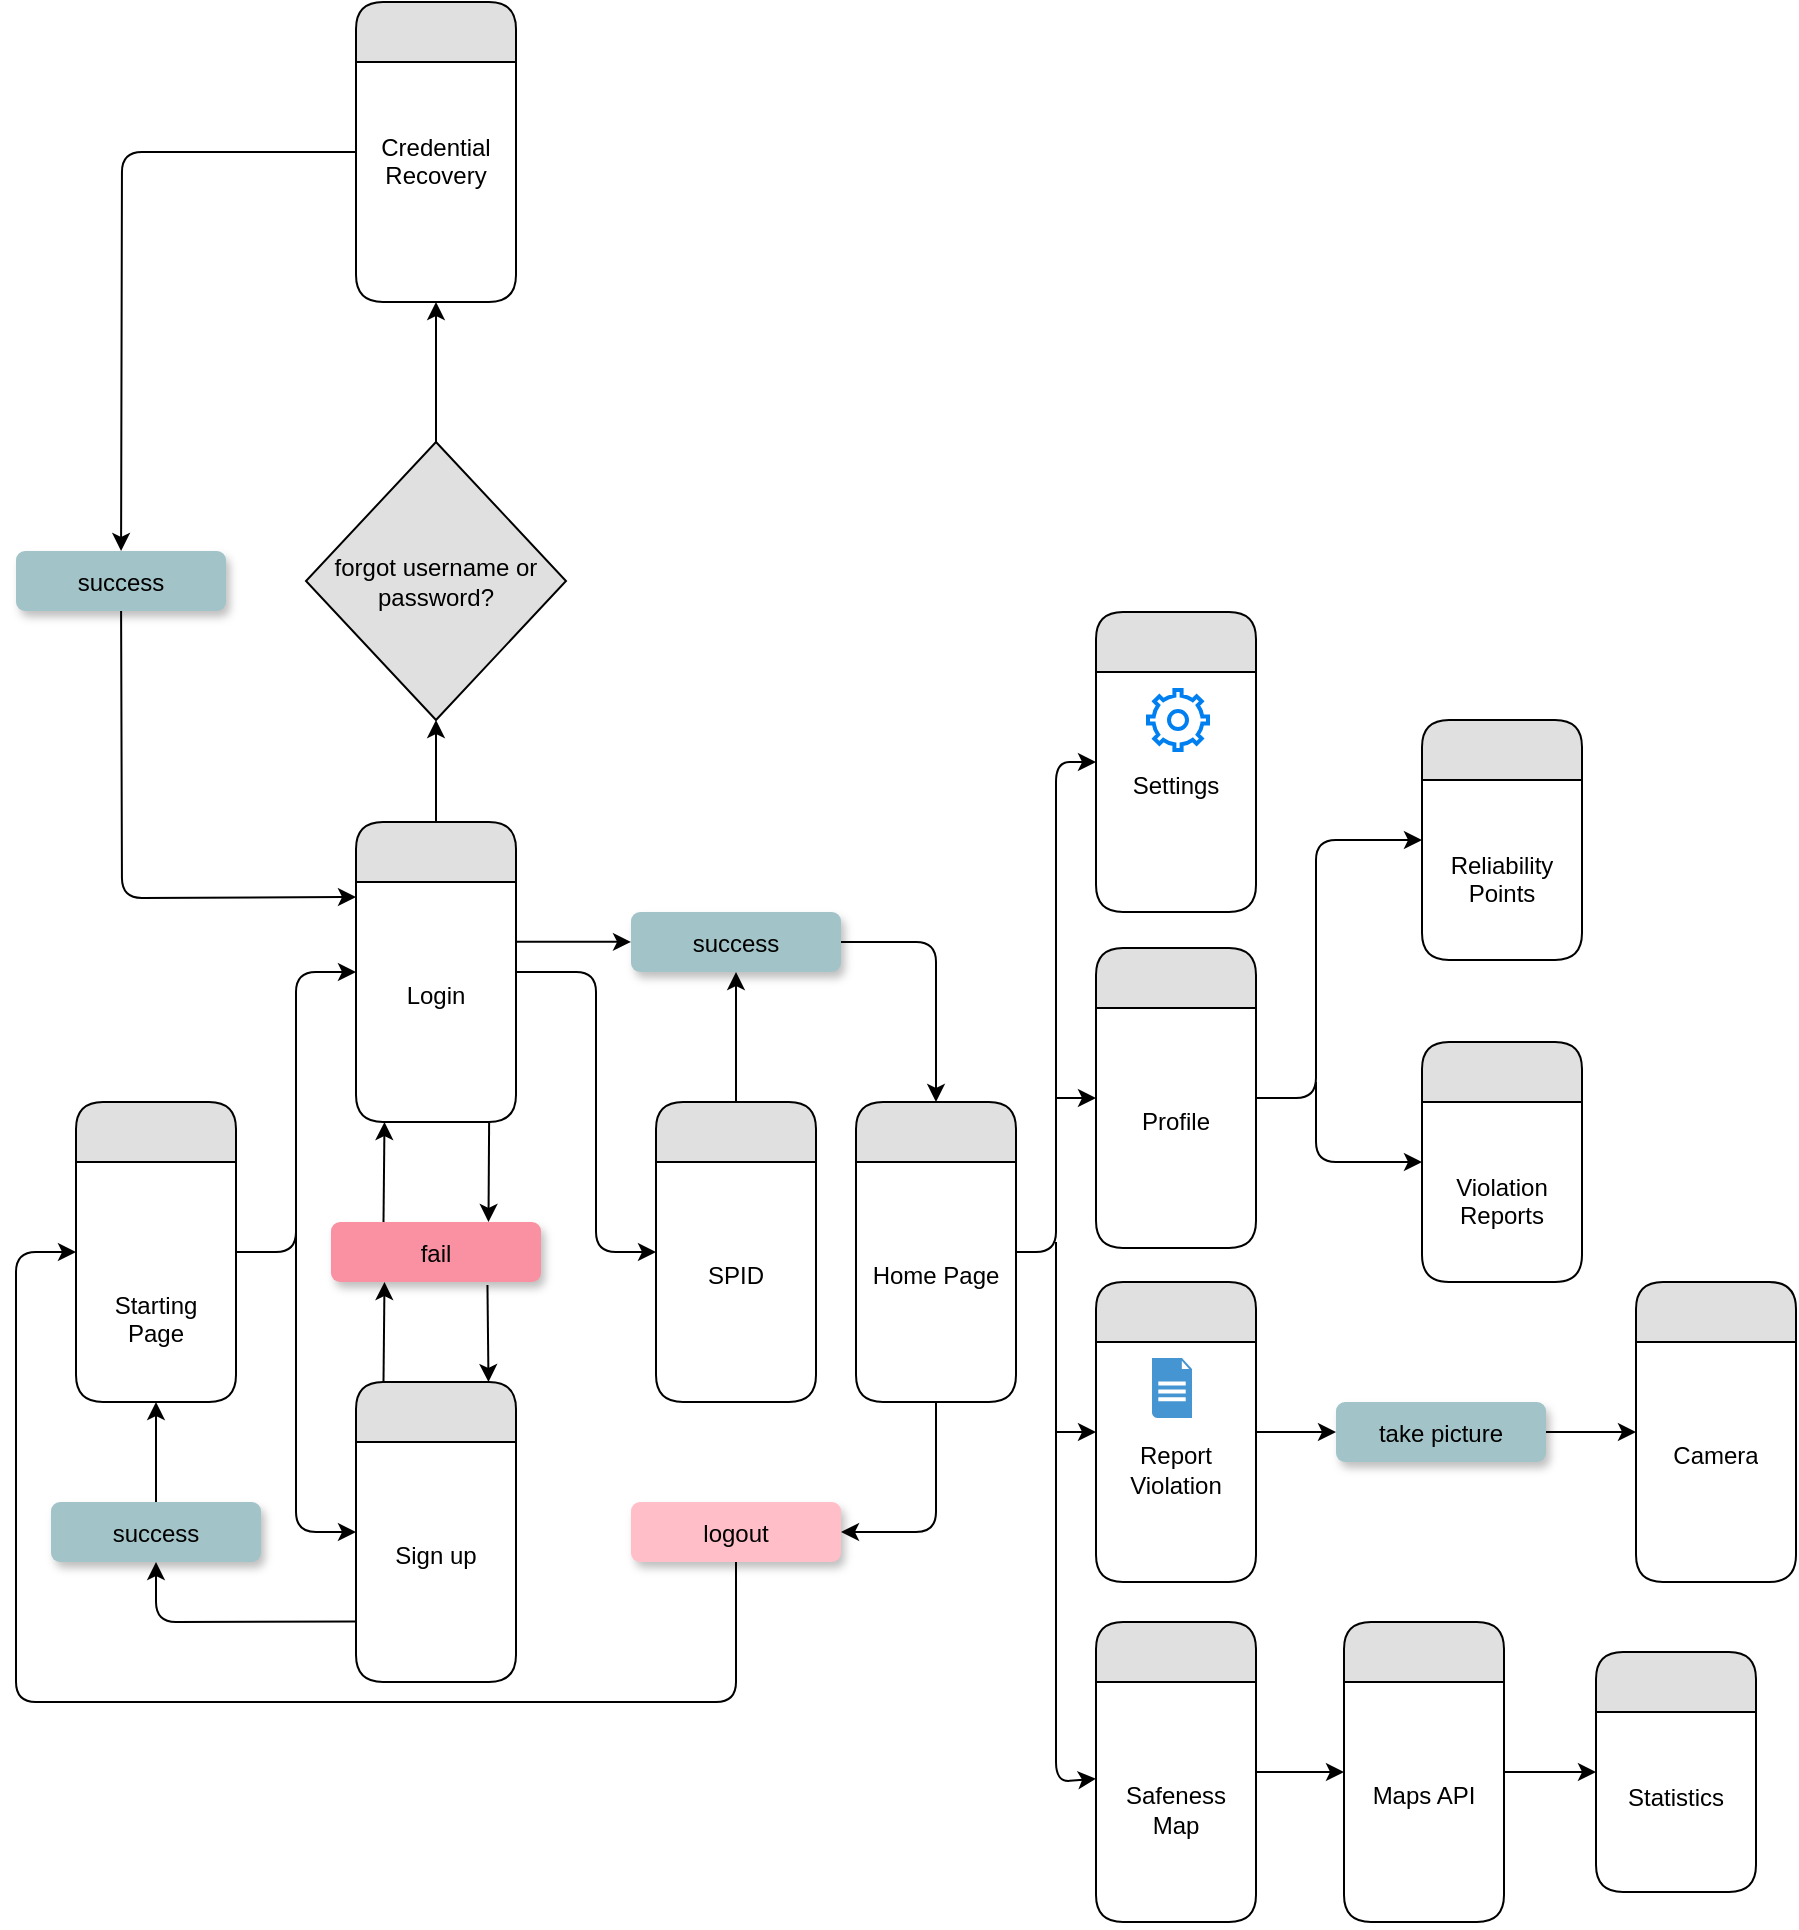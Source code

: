 <mxfile version="12.3.6" type="device" pages="1"><diagram id="z3f2P_9H4B5dmpqoYZEQ" name="Normal User UX Diagram"><mxGraphModel dx="1890" dy="2245" grid="1" gridSize="10" guides="1" tooltips="1" connect="1" arrows="1" fold="1" page="1" pageScale="1" pageWidth="827" pageHeight="1169" math="0" shadow="0"><root><mxCell id="jwIRDIrsbouLAkwQlbL2-0"/><mxCell id="jwIRDIrsbouLAkwQlbL2-1" parent="jwIRDIrsbouLAkwQlbL2-0"/><mxCell id="l0uNEaycyTz469DF2Qzb-5" value="" style="endArrow=classic;html=1;" edge="1" parent="jwIRDIrsbouLAkwQlbL2-1" source="l0uNEaycyTz469DF2Qzb-13" target="l0uNEaycyTz469DF2Qzb-16"><mxGeometry width="50" height="50" relative="1" as="geometry"><mxPoint x="140" y="336.923" as="sourcePoint"/><mxPoint x="260" y="225" as="targetPoint"/><Array as="points"><mxPoint x="210" y="345"/><mxPoint x="210" y="205"/></Array></mxGeometry></mxCell><mxCell id="l0uNEaycyTz469DF2Qzb-13" value="" style="swimlane;html=1;fontStyle=0;childLayout=stackLayout;horizontal=1;startSize=30;fillColor=#e0e0e0;horizontalStack=0;resizeParent=1;resizeLast=0;collapsible=1;marginBottom=0;swimlaneFillColor=#ffffff;align=center;rounded=1;shadow=0;comic=0;labelBackgroundColor=none;strokeWidth=1;fontFamily=Verdana;fontSize=12" vertex="1" parent="jwIRDIrsbouLAkwQlbL2-1"><mxGeometry x="100" y="270" width="80" height="150" as="geometry"/></mxCell><mxCell id="l0uNEaycyTz469DF2Qzb-14" value="&lt;br&gt;&lt;br&gt;&lt;br&gt;&lt;br&gt;Starting Page" style="text;html=1;strokeColor=none;fillColor=none;spacingLeft=4;spacingRight=4;whiteSpace=wrap;overflow=hidden;rotatable=0;points=[[0,0.5],[1,0.5]];portConstraint=eastwest;align=center;" vertex="1" parent="l0uNEaycyTz469DF2Qzb-13"><mxGeometry y="30" width="80" height="120" as="geometry"/></mxCell><mxCell id="l0uNEaycyTz469DF2Qzb-16" value="" style="swimlane;html=1;fontStyle=0;childLayout=stackLayout;horizontal=1;startSize=30;fillColor=#e0e0e0;horizontalStack=0;resizeParent=1;resizeLast=0;collapsible=1;marginBottom=0;swimlaneFillColor=#ffffff;align=center;rounded=1;shadow=0;comic=0;labelBackgroundColor=none;strokeWidth=1;fontFamily=Verdana;fontSize=12" vertex="1" parent="jwIRDIrsbouLAkwQlbL2-1"><mxGeometry x="240" y="130" width="80" height="150" as="geometry"/></mxCell><mxCell id="l0uNEaycyTz469DF2Qzb-17" value="&lt;br&gt;&lt;br&gt;&lt;br&gt;Login" style="text;html=1;strokeColor=none;fillColor=none;spacingLeft=4;spacingRight=4;whiteSpace=wrap;overflow=hidden;rotatable=0;points=[[0,0.5],[1,0.5]];portConstraint=eastwest;align=center;" vertex="1" parent="l0uNEaycyTz469DF2Qzb-16"><mxGeometry y="30" width="80" height="120" as="geometry"/></mxCell><mxCell id="l0uNEaycyTz469DF2Qzb-18" value="" style="swimlane;html=1;fontStyle=0;childLayout=stackLayout;horizontal=1;startSize=30;fillColor=#e0e0e0;horizontalStack=0;resizeParent=1;resizeLast=0;collapsible=1;marginBottom=0;swimlaneFillColor=#ffffff;align=center;rounded=1;shadow=0;comic=0;labelBackgroundColor=none;strokeWidth=1;fontFamily=Verdana;fontSize=12" vertex="1" parent="jwIRDIrsbouLAkwQlbL2-1"><mxGeometry x="240" y="410" width="80" height="150" as="geometry"/></mxCell><mxCell id="l0uNEaycyTz469DF2Qzb-19" value="&lt;br&gt;&lt;br&gt;&lt;br&gt;Sign up" style="text;html=1;strokeColor=none;fillColor=none;spacingLeft=4;spacingRight=4;whiteSpace=wrap;overflow=hidden;rotatable=0;points=[[0,0.5],[1,0.5]];portConstraint=eastwest;align=center;" vertex="1" parent="l0uNEaycyTz469DF2Qzb-18"><mxGeometry y="30" width="80" height="120" as="geometry"/></mxCell><mxCell id="l0uNEaycyTz469DF2Qzb-20" value="" style="endArrow=classic;html=1;" edge="1" parent="jwIRDIrsbouLAkwQlbL2-1" target="l0uNEaycyTz469DF2Qzb-18"><mxGeometry width="50" height="50" relative="1" as="geometry"><mxPoint x="210" y="330" as="sourcePoint"/><mxPoint x="180" y="450" as="targetPoint"/><Array as="points"><mxPoint x="210" y="485"/></Array></mxGeometry></mxCell><mxCell id="l0uNEaycyTz469DF2Qzb-21" value="" style="swimlane;html=1;fontStyle=0;childLayout=stackLayout;horizontal=1;startSize=30;fillColor=#e0e0e0;horizontalStack=0;resizeParent=1;resizeLast=0;collapsible=1;marginBottom=0;swimlaneFillColor=#ffffff;align=center;rounded=1;shadow=0;comic=0;labelBackgroundColor=none;strokeWidth=1;fontFamily=Verdana;fontSize=12" vertex="1" parent="jwIRDIrsbouLAkwQlbL2-1"><mxGeometry x="390" y="270" width="80" height="150" as="geometry"/></mxCell><mxCell id="l0uNEaycyTz469DF2Qzb-22" value="&lt;br&gt;&lt;br&gt;&lt;br&gt;SPID" style="text;html=1;strokeColor=none;fillColor=none;spacingLeft=4;spacingRight=4;whiteSpace=wrap;overflow=hidden;rotatable=0;points=[[0,0.5],[1,0.5]];portConstraint=eastwest;align=center;" vertex="1" parent="l0uNEaycyTz469DF2Qzb-21"><mxGeometry y="30" width="80" height="120" as="geometry"/></mxCell><mxCell id="l0uNEaycyTz469DF2Qzb-23" value="" style="endArrow=classic;html=1;" edge="1" parent="jwIRDIrsbouLAkwQlbL2-1" source="l0uNEaycyTz469DF2Qzb-16" target="l0uNEaycyTz469DF2Qzb-21"><mxGeometry width="50" height="50" relative="1" as="geometry"><mxPoint x="380" y="170" as="sourcePoint"/><mxPoint x="430" y="120" as="targetPoint"/><Array as="points"><mxPoint x="360" y="205"/><mxPoint x="360" y="345"/></Array></mxGeometry></mxCell><mxCell id="l0uNEaycyTz469DF2Qzb-24" value="forgot username or password?" style="rhombus;whiteSpace=wrap;html=1;fillColor=#e0e0e0" vertex="1" parent="jwIRDIrsbouLAkwQlbL2-1"><mxGeometry x="215" y="-60" width="130" height="139" as="geometry"/></mxCell><mxCell id="l0uNEaycyTz469DF2Qzb-25" value="" style="endArrow=classic;html=1;" edge="1" parent="jwIRDIrsbouLAkwQlbL2-1" source="l0uNEaycyTz469DF2Qzb-16" target="l0uNEaycyTz469DF2Qzb-24"><mxGeometry width="50" height="50" relative="1" as="geometry"><mxPoint x="470" y="120" as="sourcePoint"/><mxPoint x="520" y="70" as="targetPoint"/></mxGeometry></mxCell><mxCell id="l0uNEaycyTz469DF2Qzb-26" value="" style="swimlane;html=1;fontStyle=0;childLayout=stackLayout;horizontal=1;startSize=30;fillColor=#e0e0e0;horizontalStack=0;resizeParent=1;resizeLast=0;collapsible=1;marginBottom=0;swimlaneFillColor=#ffffff;align=center;rounded=1;shadow=0;comic=0;labelBackgroundColor=none;strokeWidth=1;fontFamily=Verdana;fontSize=12" vertex="1" parent="jwIRDIrsbouLAkwQlbL2-1"><mxGeometry x="240" y="-280" width="80" height="150" as="geometry"/></mxCell><mxCell id="l0uNEaycyTz469DF2Qzb-27" value="&lt;br&gt;&lt;br&gt;Credential Recovery" style="text;html=1;strokeColor=none;fillColor=none;spacingLeft=4;spacingRight=4;whiteSpace=wrap;overflow=hidden;rotatable=0;points=[[0,0.5],[1,0.5]];portConstraint=eastwest;align=center;" vertex="1" parent="l0uNEaycyTz469DF2Qzb-26"><mxGeometry y="30" width="80" height="120" as="geometry"/></mxCell><mxCell id="l0uNEaycyTz469DF2Qzb-28" value="" style="endArrow=classic;html=1;" edge="1" parent="jwIRDIrsbouLAkwQlbL2-1" source="l0uNEaycyTz469DF2Qzb-24" target="l0uNEaycyTz469DF2Qzb-26"><mxGeometry width="50" height="50" relative="1" as="geometry"><mxPoint x="290" y="160" as="sourcePoint"/><mxPoint x="290.509" y="88.475" as="targetPoint"/></mxGeometry></mxCell><mxCell id="l0uNEaycyTz469DF2Qzb-30" value="success" style="shadow=1;fillColor=#A2C4C9;strokeColor=none;rounded=1;" vertex="1" parent="jwIRDIrsbouLAkwQlbL2-1"><mxGeometry x="70" y="-5.5" width="105" height="30" as="geometry"/></mxCell><mxCell id="l0uNEaycyTz469DF2Qzb-32" value="" style="endArrow=classic;html=1;" edge="1" parent="jwIRDIrsbouLAkwQlbL2-1" source="l0uNEaycyTz469DF2Qzb-26" target="l0uNEaycyTz469DF2Qzb-30"><mxGeometry width="50" height="50" relative="1" as="geometry"><mxPoint x="440" y="-90" as="sourcePoint"/><mxPoint x="490" y="-140" as="targetPoint"/><Array as="points"><mxPoint x="123" y="-205"/></Array></mxGeometry></mxCell><mxCell id="l0uNEaycyTz469DF2Qzb-33" value="" style="endArrow=classic;html=1;entryX=0;entryY=0.25;entryDx=0;entryDy=0;" edge="1" parent="jwIRDIrsbouLAkwQlbL2-1" source="l0uNEaycyTz469DF2Qzb-30" target="l0uNEaycyTz469DF2Qzb-16"><mxGeometry width="50" height="50" relative="1" as="geometry"><mxPoint x="100" y="170" as="sourcePoint"/><mxPoint x="150" y="120" as="targetPoint"/><Array as="points"><mxPoint x="123" y="168"/></Array></mxGeometry></mxCell><mxCell id="l0uNEaycyTz469DF2Qzb-35" value="fail" style="shadow=1;fillColor=#FA91A2;strokeColor=none;rounded=1;" vertex="1" parent="jwIRDIrsbouLAkwQlbL2-1"><mxGeometry x="227.5" y="330" width="105" height="30" as="geometry"/></mxCell><mxCell id="l0uNEaycyTz469DF2Qzb-36" value="" style="endArrow=classic;html=1;entryX=0.75;entryY=0;entryDx=0;entryDy=0;exitX=0.832;exitY=0.999;exitDx=0;exitDy=0;exitPerimeter=0;" edge="1" parent="jwIRDIrsbouLAkwQlbL2-1" source="l0uNEaycyTz469DF2Qzb-17" target="l0uNEaycyTz469DF2Qzb-35"><mxGeometry width="50" height="50" relative="1" as="geometry"><mxPoint x="380" y="130" as="sourcePoint"/><mxPoint x="430" y="80" as="targetPoint"/></mxGeometry></mxCell><mxCell id="l0uNEaycyTz469DF2Qzb-37" value="" style="endArrow=classic;html=1;entryX=0.75;entryY=0;entryDx=0;entryDy=0;exitX=0.745;exitY=1.051;exitDx=0;exitDy=0;exitPerimeter=0;" edge="1" parent="jwIRDIrsbouLAkwQlbL2-1" source="l0uNEaycyTz469DF2Qzb-35"><mxGeometry width="50" height="50" relative="1" as="geometry"><mxPoint x="306.56" y="365.88" as="sourcePoint"/><mxPoint x="306.25" y="410.0" as="targetPoint"/></mxGeometry></mxCell><mxCell id="l0uNEaycyTz469DF2Qzb-39" value="" style="endArrow=classic;html=1;exitX=0.25;exitY=0;exitDx=0;exitDy=0;entryX=0.178;entryY=1;entryDx=0;entryDy=0;entryPerimeter=0;" edge="1" parent="jwIRDIrsbouLAkwQlbL2-1" source="l0uNEaycyTz469DF2Qzb-35" target="l0uNEaycyTz469DF2Qzb-17"><mxGeometry width="50" height="50" relative="1" as="geometry"><mxPoint x="250.537" y="319.105" as="sourcePoint"/><mxPoint x="260" y="290" as="targetPoint"/></mxGeometry></mxCell><mxCell id="l0uNEaycyTz469DF2Qzb-40" value="" style="endArrow=classic;html=1;exitX=0.25;exitY=0;exitDx=0;exitDy=0;entryX=0.178;entryY=1;entryDx=0;entryDy=0;entryPerimeter=0;" edge="1" parent="jwIRDIrsbouLAkwQlbL2-1"><mxGeometry width="50" height="50" relative="1" as="geometry"><mxPoint x="253.75" y="410" as="sourcePoint"/><mxPoint x="254.24" y="360" as="targetPoint"/></mxGeometry></mxCell><mxCell id="l0uNEaycyTz469DF2Qzb-41" value="success" style="shadow=1;fillColor=#A2C4C9;strokeColor=none;rounded=1;" vertex="1" parent="jwIRDIrsbouLAkwQlbL2-1"><mxGeometry x="87.5" y="470" width="105" height="30" as="geometry"/></mxCell><mxCell id="l0uNEaycyTz469DF2Qzb-42" value="" style="endArrow=classic;html=1;exitX=-0.004;exitY=0.748;exitDx=0;exitDy=0;exitPerimeter=0;" edge="1" parent="jwIRDIrsbouLAkwQlbL2-1" source="l0uNEaycyTz469DF2Qzb-19" target="l0uNEaycyTz469DF2Qzb-41"><mxGeometry width="50" height="50" relative="1" as="geometry"><mxPoint x="220" y="530" as="sourcePoint"/><mxPoint x="200" y="530" as="targetPoint"/><Array as="points"><mxPoint x="140" y="530"/></Array></mxGeometry></mxCell><mxCell id="l0uNEaycyTz469DF2Qzb-43" value="" style="endArrow=classic;html=1;" edge="1" parent="jwIRDIrsbouLAkwQlbL2-1" source="l0uNEaycyTz469DF2Qzb-41" target="l0uNEaycyTz469DF2Qzb-14"><mxGeometry width="50" height="50" relative="1" as="geometry"><mxPoint x="30" y="490" as="sourcePoint"/><mxPoint x="80" y="440" as="targetPoint"/></mxGeometry></mxCell><mxCell id="l0uNEaycyTz469DF2Qzb-44" value="success" style="shadow=1;fillColor=#A2C4C9;strokeColor=none;rounded=1;" vertex="1" parent="jwIRDIrsbouLAkwQlbL2-1"><mxGeometry x="377.5" y="175" width="105" height="30" as="geometry"/></mxCell><mxCell id="l0uNEaycyTz469DF2Qzb-45" value="" style="endArrow=classic;html=1;" edge="1" parent="jwIRDIrsbouLAkwQlbL2-1" source="l0uNEaycyTz469DF2Qzb-21" target="l0uNEaycyTz469DF2Qzb-44"><mxGeometry width="50" height="50" relative="1" as="geometry"><mxPoint x="590" y="310" as="sourcePoint"/><mxPoint x="640" y="260" as="targetPoint"/></mxGeometry></mxCell><mxCell id="l0uNEaycyTz469DF2Qzb-46" value="" style="endArrow=classic;html=1;exitX=0.997;exitY=0.249;exitDx=0;exitDy=0;exitPerimeter=0;" edge="1" parent="jwIRDIrsbouLAkwQlbL2-1" source="l0uNEaycyTz469DF2Qzb-17" target="l0uNEaycyTz469DF2Qzb-44"><mxGeometry width="50" height="50" relative="1" as="geometry"><mxPoint x="340" y="160" as="sourcePoint"/><mxPoint x="430" y="100" as="targetPoint"/></mxGeometry></mxCell><mxCell id="l0uNEaycyTz469DF2Qzb-51" value="" style="shape=image;html=1;verticalAlign=top;verticalLabelPosition=bottom;labelBackgroundColor=#ffffff;imageAspect=0;aspect=fixed;image=https://cdn0.iconfinder.com/data/icons/shift-logotypes/32/Android-128.png" vertex="1" parent="jwIRDIrsbouLAkwQlbL2-1"><mxGeometry x="122" y="315" width="35" height="35" as="geometry"/></mxCell><mxCell id="l0uNEaycyTz469DF2Qzb-52" value="" style="shape=image;html=1;verticalAlign=top;verticalLabelPosition=bottom;labelBackgroundColor=#ffffff;imageAspect=0;aspect=fixed;image=https://cdn3.iconfinder.com/data/icons/essential-rounded/64/Rounded-31-128.png" vertex="1" parent="jwIRDIrsbouLAkwQlbL2-1"><mxGeometry x="265" y="175" width="28" height="28" as="geometry"/></mxCell><mxCell id="l0uNEaycyTz469DF2Qzb-53" value="" style="shape=image;html=1;verticalAlign=top;verticalLabelPosition=bottom;labelBackgroundColor=#ffffff;imageAspect=0;aspect=fixed;image=https://cdn4.iconfinder.com/data/icons/thefreeforty/30/thefreeforty_register-128.png" vertex="1" parent="jwIRDIrsbouLAkwQlbL2-1"><mxGeometry x="265" y="449" width="28" height="28" as="geometry"/></mxCell><mxCell id="l0uNEaycyTz469DF2Qzb-54" value="" style="shape=image;html=1;verticalAlign=top;verticalLabelPosition=bottom;labelBackgroundColor=#ffffff;imageAspect=0;aspect=fixed;image=https://cdn3.iconfinder.com/data/icons/tango-icon-library/48/system-users-128.png" vertex="1" parent="jwIRDIrsbouLAkwQlbL2-1"><mxGeometry x="411" y="306" width="39" height="39" as="geometry"/></mxCell><mxCell id="l0uNEaycyTz469DF2Qzb-55" value="" style="swimlane;html=1;fontStyle=0;childLayout=stackLayout;horizontal=1;startSize=30;fillColor=#e0e0e0;horizontalStack=0;resizeParent=1;resizeLast=0;collapsible=1;marginBottom=0;swimlaneFillColor=#ffffff;align=center;rounded=1;shadow=0;comic=0;labelBackgroundColor=none;strokeWidth=1;fontFamily=Verdana;fontSize=12" vertex="1" parent="jwIRDIrsbouLAkwQlbL2-1"><mxGeometry x="490" y="270" width="80" height="150" as="geometry"/></mxCell><mxCell id="l0uNEaycyTz469DF2Qzb-56" value="&lt;br&gt;&lt;br&gt;&lt;br&gt;Home Page" style="text;html=1;strokeColor=none;fillColor=none;spacingLeft=4;spacingRight=4;whiteSpace=wrap;overflow=hidden;rotatable=0;points=[[0,0.5],[1,0.5]];portConstraint=eastwest;align=center;" vertex="1" parent="l0uNEaycyTz469DF2Qzb-55"><mxGeometry y="30" width="80" height="120" as="geometry"/></mxCell><mxCell id="l0uNEaycyTz469DF2Qzb-57" value="" style="endArrow=classic;html=1;" edge="1" parent="jwIRDIrsbouLAkwQlbL2-1" source="l0uNEaycyTz469DF2Qzb-44" target="l0uNEaycyTz469DF2Qzb-55"><mxGeometry width="50" height="50" relative="1" as="geometry"><mxPoint x="570" y="200" as="sourcePoint"/><mxPoint x="620" y="150" as="targetPoint"/><Array as="points"><mxPoint x="530" y="190"/></Array></mxGeometry></mxCell><mxCell id="l0uNEaycyTz469DF2Qzb-58" value="logout" style="shadow=1;fillColor=#FFBEC8;strokeColor=none;rounded=1;" vertex="1" parent="jwIRDIrsbouLAkwQlbL2-1"><mxGeometry x="377.5" y="470" width="105" height="30" as="geometry"/></mxCell><mxCell id="l0uNEaycyTz469DF2Qzb-59" value="" style="shape=image;html=1;verticalAlign=top;verticalLabelPosition=bottom;labelBackgroundColor=#ffffff;imageAspect=0;aspect=fixed;image=https://cdn3.iconfinder.com/data/icons/outline-style-1/512/home-128.png" vertex="1" parent="jwIRDIrsbouLAkwQlbL2-1"><mxGeometry x="510" y="303" width="40" height="40" as="geometry"/></mxCell><mxCell id="l0uNEaycyTz469DF2Qzb-60" value="" style="endArrow=classic;html=1;" edge="1" parent="jwIRDIrsbouLAkwQlbL2-1" source="l0uNEaycyTz469DF2Qzb-55" target="l0uNEaycyTz469DF2Qzb-58"><mxGeometry width="50" height="50" relative="1" as="geometry"><mxPoint x="640" y="530" as="sourcePoint"/><mxPoint x="690" y="480" as="targetPoint"/><Array as="points"><mxPoint x="530" y="485"/></Array></mxGeometry></mxCell><mxCell id="l0uNEaycyTz469DF2Qzb-61" value="" style="endArrow=classic;html=1;" edge="1" parent="jwIRDIrsbouLAkwQlbL2-1" source="l0uNEaycyTz469DF2Qzb-58" target="l0uNEaycyTz469DF2Qzb-13"><mxGeometry width="50" height="50" relative="1" as="geometry"><mxPoint x="350" y="570" as="sourcePoint"/><mxPoint x="400" y="520" as="targetPoint"/><Array as="points"><mxPoint x="430" y="570"/><mxPoint x="70" y="570"/><mxPoint x="70" y="345"/></Array></mxGeometry></mxCell><mxCell id="l0uNEaycyTz469DF2Qzb-62" value="" style="swimlane;html=1;fontStyle=0;childLayout=stackLayout;horizontal=1;startSize=30;fillColor=#e0e0e0;horizontalStack=0;resizeParent=1;resizeLast=0;collapsible=1;marginBottom=0;swimlaneFillColor=#ffffff;align=center;rounded=1;shadow=0;comic=0;labelBackgroundColor=none;strokeWidth=1;fontFamily=Verdana;fontSize=12" vertex="1" parent="jwIRDIrsbouLAkwQlbL2-1"><mxGeometry x="610" y="25" width="80" height="150" as="geometry"/></mxCell><mxCell id="l0uNEaycyTz469DF2Qzb-63" value="&lt;br&gt;&lt;br&gt;&lt;br&gt;Settings" style="text;html=1;strokeColor=none;fillColor=none;spacingLeft=4;spacingRight=4;whiteSpace=wrap;overflow=hidden;rotatable=0;points=[[0,0.5],[1,0.5]];portConstraint=eastwest;align=center;" vertex="1" parent="l0uNEaycyTz469DF2Qzb-62"><mxGeometry y="30" width="80" height="120" as="geometry"/></mxCell><mxCell id="l0uNEaycyTz469DF2Qzb-64" value="" style="swimlane;html=1;fontStyle=0;childLayout=stackLayout;horizontal=1;startSize=30;fillColor=#e0e0e0;horizontalStack=0;resizeParent=1;resizeLast=0;collapsible=1;marginBottom=0;swimlaneFillColor=#ffffff;align=center;rounded=1;shadow=0;comic=0;labelBackgroundColor=none;strokeWidth=1;fontFamily=Verdana;fontSize=12" vertex="1" parent="jwIRDIrsbouLAkwQlbL2-1"><mxGeometry x="610" y="193" width="80" height="150" as="geometry"/></mxCell><mxCell id="l0uNEaycyTz469DF2Qzb-65" value="&lt;br&gt;&lt;br&gt;&lt;br&gt;Profile" style="text;html=1;strokeColor=none;fillColor=none;spacingLeft=4;spacingRight=4;whiteSpace=wrap;overflow=hidden;rotatable=0;points=[[0,0.5],[1,0.5]];portConstraint=eastwest;align=center;" vertex="1" parent="l0uNEaycyTz469DF2Qzb-64"><mxGeometry y="30" width="80" height="120" as="geometry"/></mxCell><mxCell id="l0uNEaycyTz469DF2Qzb-66" value="" style="swimlane;html=1;fontStyle=0;childLayout=stackLayout;horizontal=1;startSize=30;fillColor=#e0e0e0;horizontalStack=0;resizeParent=1;resizeLast=0;collapsible=1;marginBottom=0;swimlaneFillColor=#ffffff;align=center;rounded=1;shadow=0;comic=0;labelBackgroundColor=none;strokeWidth=1;fontFamily=Verdana;fontSize=12" vertex="1" parent="jwIRDIrsbouLAkwQlbL2-1"><mxGeometry x="610" y="360" width="80" height="150" as="geometry"/></mxCell><mxCell id="l0uNEaycyTz469DF2Qzb-67" value="&lt;br&gt;&lt;br&gt;&lt;br&gt;Report Violation" style="text;html=1;strokeColor=none;fillColor=none;spacingLeft=4;spacingRight=4;whiteSpace=wrap;overflow=hidden;rotatable=0;points=[[0,0.5],[1,0.5]];portConstraint=eastwest;align=center;" vertex="1" parent="l0uNEaycyTz469DF2Qzb-66"><mxGeometry y="30" width="80" height="120" as="geometry"/></mxCell><mxCell id="l0uNEaycyTz469DF2Qzb-68" value="" style="swimlane;html=1;fontStyle=0;childLayout=stackLayout;horizontal=1;startSize=30;fillColor=#e0e0e0;horizontalStack=0;resizeParent=1;resizeLast=0;collapsible=1;marginBottom=0;swimlaneFillColor=#ffffff;align=center;rounded=1;shadow=0;comic=0;labelBackgroundColor=none;strokeWidth=1;fontFamily=Verdana;fontSize=12" vertex="1" parent="jwIRDIrsbouLAkwQlbL2-1"><mxGeometry x="610" y="530" width="80" height="150" as="geometry"/></mxCell><mxCell id="l0uNEaycyTz469DF2Qzb-69" value="&lt;br&gt;&lt;br&gt;&lt;br&gt;Safeness Map" style="text;html=1;strokeColor=none;fillColor=none;spacingLeft=4;spacingRight=4;whiteSpace=wrap;overflow=hidden;rotatable=0;points=[[0,0.5],[1,0.5]];portConstraint=eastwest;align=center;" vertex="1" parent="l0uNEaycyTz469DF2Qzb-68"><mxGeometry y="30" width="80" height="120" as="geometry"/></mxCell><mxCell id="l0uNEaycyTz469DF2Qzb-70" value="" style="html=1;verticalLabelPosition=bottom;align=center;labelBackgroundColor=#ffffff;verticalAlign=top;strokeWidth=2;strokeColor=#0080F0;shadow=0;dashed=0;shape=mxgraph.ios7.icons.settings;" vertex="1" parent="jwIRDIrsbouLAkwQlbL2-1"><mxGeometry x="636" y="64" width="30" height="30" as="geometry"/></mxCell><mxCell id="l0uNEaycyTz469DF2Qzb-71" value="" style="shape=image;html=1;verticalAlign=top;verticalLabelPosition=bottom;labelBackgroundColor=#ffffff;imageAspect=0;aspect=fixed;image=https://cdn0.iconfinder.com/data/icons/elasto-online-store/26/00-ELASTOFONT-STORE-READY_user-circle-128.png" vertex="1" parent="jwIRDIrsbouLAkwQlbL2-1"><mxGeometry x="628" y="225" width="45" height="45" as="geometry"/></mxCell><mxCell id="l0uNEaycyTz469DF2Qzb-72" value="" style="shadow=0;dashed=0;html=1;strokeColor=none;fillColor=#4495D1;labelPosition=center;verticalLabelPosition=bottom;verticalAlign=top;align=center;outlineConnect=0;shape=mxgraph.veeam.2d.report;" vertex="1" parent="jwIRDIrsbouLAkwQlbL2-1"><mxGeometry x="638" y="398" width="20" height="30" as="geometry"/></mxCell><mxCell id="l0uNEaycyTz469DF2Qzb-74" value="" style="shape=image;html=1;verticalAlign=top;verticalLabelPosition=bottom;labelBackgroundColor=#ffffff;imageAspect=0;aspect=fixed;image=https://cdn3.iconfinder.com/data/icons/other-icons/48/map-128.png" vertex="1" parent="jwIRDIrsbouLAkwQlbL2-1"><mxGeometry x="622" y="560" width="59" height="59" as="geometry"/></mxCell><mxCell id="l0uNEaycyTz469DF2Qzb-75" value="" style="endArrow=classic;html=1;" edge="1" parent="jwIRDIrsbouLAkwQlbL2-1" source="l0uNEaycyTz469DF2Qzb-55" target="l0uNEaycyTz469DF2Qzb-62"><mxGeometry width="50" height="50" relative="1" as="geometry"><mxPoint x="440" y="690" as="sourcePoint"/><mxPoint x="490" y="640" as="targetPoint"/><Array as="points"><mxPoint x="590" y="345"/><mxPoint x="590" y="100"/></Array></mxGeometry></mxCell><mxCell id="l0uNEaycyTz469DF2Qzb-76" value="" style="endArrow=classic;html=1;" edge="1" parent="jwIRDIrsbouLAkwQlbL2-1" target="l0uNEaycyTz469DF2Qzb-64"><mxGeometry width="50" height="50" relative="1" as="geometry"><mxPoint x="590" y="268" as="sourcePoint"/><mxPoint x="490" y="620" as="targetPoint"/></mxGeometry></mxCell><mxCell id="l0uNEaycyTz469DF2Qzb-77" value="" style="endArrow=classic;html=1;" edge="1" parent="jwIRDIrsbouLAkwQlbL2-1" target="l0uNEaycyTz469DF2Qzb-68"><mxGeometry width="50" height="50" relative="1" as="geometry"><mxPoint x="590" y="340" as="sourcePoint"/><mxPoint x="450" y="720" as="targetPoint"/><Array as="points"><mxPoint x="590" y="610"/></Array></mxGeometry></mxCell><mxCell id="l0uNEaycyTz469DF2Qzb-78" value="" style="endArrow=classic;html=1;" edge="1" parent="jwIRDIrsbouLAkwQlbL2-1" target="l0uNEaycyTz469DF2Qzb-66"><mxGeometry width="50" height="50" relative="1" as="geometry"><mxPoint x="590" y="435" as="sourcePoint"/><mxPoint x="550" y="530" as="targetPoint"/></mxGeometry></mxCell><mxCell id="O_lTEXZhO7PRBQ4552ev-0" value="take picture" style="shadow=1;fillColor=#A2C4C9;strokeColor=none;rounded=1;" vertex="1" parent="jwIRDIrsbouLAkwQlbL2-1"><mxGeometry x="730" y="420" width="105" height="30" as="geometry"/></mxCell><mxCell id="O_lTEXZhO7PRBQ4552ev-1" value="" style="endArrow=classic;html=1;" edge="1" parent="jwIRDIrsbouLAkwQlbL2-1" source="l0uNEaycyTz469DF2Qzb-66" target="O_lTEXZhO7PRBQ4552ev-0"><mxGeometry width="50" height="50" relative="1" as="geometry"><mxPoint x="800" y="570" as="sourcePoint"/><mxPoint x="850" y="520" as="targetPoint"/></mxGeometry></mxCell><mxCell id="O_lTEXZhO7PRBQ4552ev-2" value="" style="swimlane;html=1;fontStyle=0;childLayout=stackLayout;horizontal=1;startSize=30;fillColor=#e0e0e0;horizontalStack=0;resizeParent=1;resizeLast=0;collapsible=1;marginBottom=0;swimlaneFillColor=#ffffff;align=center;rounded=1;shadow=0;comic=0;labelBackgroundColor=none;strokeWidth=1;fontFamily=Verdana;fontSize=12" vertex="1" parent="jwIRDIrsbouLAkwQlbL2-1"><mxGeometry x="880" y="360" width="80" height="150" as="geometry"/></mxCell><mxCell id="O_lTEXZhO7PRBQ4552ev-3" value="&lt;br&gt;&lt;br&gt;&lt;br&gt;Camera" style="text;html=1;strokeColor=none;fillColor=none;spacingLeft=4;spacingRight=4;whiteSpace=wrap;overflow=hidden;rotatable=0;points=[[0,0.5],[1,0.5]];portConstraint=eastwest;align=center;" vertex="1" parent="O_lTEXZhO7PRBQ4552ev-2"><mxGeometry y="30" width="80" height="120" as="geometry"/></mxCell><mxCell id="O_lTEXZhO7PRBQ4552ev-4" value="" style="shape=image;html=1;verticalAlign=top;verticalLabelPosition=bottom;labelBackgroundColor=#ffffff;imageAspect=0;aspect=fixed;image=https://cdn3.iconfinder.com/data/icons/wpzoom-developer-icon-set/500/32-128.png" vertex="1" parent="jwIRDIrsbouLAkwQlbL2-1"><mxGeometry x="897" y="391" width="48" height="48" as="geometry"/></mxCell><mxCell id="O_lTEXZhO7PRBQ4552ev-5" value="" style="endArrow=classic;html=1;" edge="1" parent="jwIRDIrsbouLAkwQlbL2-1" source="O_lTEXZhO7PRBQ4552ev-0" target="O_lTEXZhO7PRBQ4552ev-2"><mxGeometry width="50" height="50" relative="1" as="geometry"><mxPoint x="805" y="435" as="sourcePoint"/><mxPoint x="850" y="550" as="targetPoint"/></mxGeometry></mxCell><mxCell id="O_lTEXZhO7PRBQ4552ev-6" value="" style="swimlane;html=1;fontStyle=0;childLayout=stackLayout;horizontal=1;startSize=30;fillColor=#e0e0e0;horizontalStack=0;resizeParent=1;resizeLast=0;collapsible=1;marginBottom=0;swimlaneFillColor=#ffffff;align=center;rounded=1;shadow=0;comic=0;labelBackgroundColor=none;strokeWidth=1;fontFamily=Verdana;fontSize=12" vertex="1" parent="jwIRDIrsbouLAkwQlbL2-1"><mxGeometry x="773" y="79" width="80" height="120" as="geometry"/></mxCell><mxCell id="O_lTEXZhO7PRBQ4552ev-7" value="&lt;br&gt;&lt;br&gt;Reliability Points" style="text;html=1;strokeColor=none;fillColor=none;spacingLeft=4;spacingRight=4;whiteSpace=wrap;overflow=hidden;rotatable=0;points=[[0,0.5],[1,0.5]];portConstraint=eastwest;align=center;" vertex="1" parent="O_lTEXZhO7PRBQ4552ev-6"><mxGeometry y="30" width="80" height="90" as="geometry"/></mxCell><mxCell id="O_lTEXZhO7PRBQ4552ev-11" value="" style="swimlane;html=1;fontStyle=0;childLayout=stackLayout;horizontal=1;startSize=30;fillColor=#e0e0e0;horizontalStack=0;resizeParent=1;resizeLast=0;collapsible=1;marginBottom=0;swimlaneFillColor=#ffffff;align=center;rounded=1;shadow=0;comic=0;labelBackgroundColor=none;strokeWidth=1;fontFamily=Verdana;fontSize=12" vertex="1" parent="jwIRDIrsbouLAkwQlbL2-1"><mxGeometry x="773" y="240" width="80" height="120" as="geometry"/></mxCell><mxCell id="O_lTEXZhO7PRBQ4552ev-12" value="&lt;br&gt;&lt;br&gt;Violation Reports" style="text;html=1;strokeColor=none;fillColor=none;spacingLeft=4;spacingRight=4;whiteSpace=wrap;overflow=hidden;rotatable=0;points=[[0,0.5],[1,0.5]];portConstraint=eastwest;align=center;" vertex="1" parent="O_lTEXZhO7PRBQ4552ev-11"><mxGeometry y="30" width="80" height="90" as="geometry"/></mxCell><mxCell id="O_lTEXZhO7PRBQ4552ev-13" value="" style="endArrow=classic;html=1;" edge="1" parent="jwIRDIrsbouLAkwQlbL2-1" source="l0uNEaycyTz469DF2Qzb-64" target="O_lTEXZhO7PRBQ4552ev-6"><mxGeometry width="50" height="50" relative="1" as="geometry"><mxPoint x="710" y="220" as="sourcePoint"/><mxPoint x="760" y="170" as="targetPoint"/><Array as="points"><mxPoint x="720" y="268"/><mxPoint x="720" y="139"/></Array></mxGeometry></mxCell><mxCell id="O_lTEXZhO7PRBQ4552ev-14" value="" style="endArrow=classic;html=1;" edge="1" parent="jwIRDIrsbouLAkwQlbL2-1" target="O_lTEXZhO7PRBQ4552ev-11"><mxGeometry width="50" height="50" relative="1" as="geometry"><mxPoint x="720" y="260" as="sourcePoint"/><mxPoint x="760" y="300" as="targetPoint"/><Array as="points"><mxPoint x="720" y="300"/></Array></mxGeometry></mxCell><mxCell id="O_lTEXZhO7PRBQ4552ev-15" value="" style="endArrow=classic;html=1;" edge="1" parent="jwIRDIrsbouLAkwQlbL2-1" source="l0uNEaycyTz469DF2Qzb-68" target="O_lTEXZhO7PRBQ4552ev-16"><mxGeometry width="50" height="50" relative="1" as="geometry"><mxPoint x="750" y="640" as="sourcePoint"/><mxPoint x="740" y="650" as="targetPoint"/></mxGeometry></mxCell><mxCell id="O_lTEXZhO7PRBQ4552ev-16" value="" style="swimlane;html=1;fontStyle=0;childLayout=stackLayout;horizontal=1;startSize=30;fillColor=#e0e0e0;horizontalStack=0;resizeParent=1;resizeLast=0;collapsible=1;marginBottom=0;swimlaneFillColor=#ffffff;align=center;rounded=1;shadow=0;comic=0;labelBackgroundColor=none;strokeWidth=1;fontFamily=Verdana;fontSize=12" vertex="1" parent="jwIRDIrsbouLAkwQlbL2-1"><mxGeometry x="734" y="530" width="80" height="150" as="geometry"/></mxCell><mxCell id="O_lTEXZhO7PRBQ4552ev-17" value="&lt;br&gt;&lt;br&gt;&lt;br&gt;Maps API" style="text;html=1;strokeColor=none;fillColor=none;spacingLeft=4;spacingRight=4;whiteSpace=wrap;overflow=hidden;rotatable=0;points=[[0,0.5],[1,0.5]];portConstraint=eastwest;align=center;" vertex="1" parent="O_lTEXZhO7PRBQ4552ev-16"><mxGeometry y="30" width="80" height="120" as="geometry"/></mxCell><mxCell id="O_lTEXZhO7PRBQ4552ev-18" value="" style="swimlane;html=1;fontStyle=0;childLayout=stackLayout;horizontal=1;startSize=30;fillColor=#e0e0e0;horizontalStack=0;resizeParent=1;resizeLast=0;collapsible=1;marginBottom=0;swimlaneFillColor=#ffffff;align=center;rounded=1;shadow=0;comic=0;labelBackgroundColor=none;strokeWidth=1;fontFamily=Verdana;fontSize=12" vertex="1" parent="jwIRDIrsbouLAkwQlbL2-1"><mxGeometry x="860" y="545" width="80" height="120" as="geometry"/></mxCell><mxCell id="O_lTEXZhO7PRBQ4552ev-19" value="&lt;br&gt;&lt;br&gt;Statistics" style="text;html=1;strokeColor=none;fillColor=none;spacingLeft=4;spacingRight=4;whiteSpace=wrap;overflow=hidden;rotatable=0;points=[[0,0.5],[1,0.5]];portConstraint=eastwest;align=center;" vertex="1" parent="O_lTEXZhO7PRBQ4552ev-18"><mxGeometry y="30" width="80" height="90" as="geometry"/></mxCell><mxCell id="O_lTEXZhO7PRBQ4552ev-20" value="" style="endArrow=classic;html=1;" edge="1" parent="jwIRDIrsbouLAkwQlbL2-1" source="O_lTEXZhO7PRBQ4552ev-16" target="O_lTEXZhO7PRBQ4552ev-18"><mxGeometry width="50" height="50" relative="1" as="geometry"><mxPoint x="684" y="615" as="sourcePoint"/><mxPoint x="744" y="615" as="targetPoint"/></mxGeometry></mxCell><mxCell id="O_lTEXZhO7PRBQ4552ev-21" value="" style="shape=image;html=1;verticalAlign=top;verticalLabelPosition=bottom;labelBackgroundColor=#ffffff;imageAspect=0;aspect=fixed;image=https://cdn3.iconfinder.com/data/icons/fugue/icon_shadowless/reports-stack.png" vertex="1" parent="jwIRDIrsbouLAkwQlbL2-1"><mxGeometry x="801" y="276" width="30" height="30" as="geometry"/></mxCell><mxCell id="O_lTEXZhO7PRBQ4552ev-22" value="" style="shape=image;html=1;verticalAlign=top;verticalLabelPosition=bottom;labelBackgroundColor=#ffffff;imageAspect=0;aspect=fixed;image=https://cdn4.iconfinder.com/data/icons/fugue/icon_shadowless/points.png" vertex="1" parent="jwIRDIrsbouLAkwQlbL2-1"><mxGeometry x="800" y="115" width="28" height="28" as="geometry"/></mxCell><mxCell id="O_lTEXZhO7PRBQ4552ev-23" value="" style="shape=image;html=1;verticalAlign=top;verticalLabelPosition=bottom;labelBackgroundColor=#ffffff;imageAspect=0;aspect=fixed;image=https://cdn2.iconfinder.com/data/icons/metro-uinvert-dock/128/Google_Maps.png" vertex="1" parent="jwIRDIrsbouLAkwQlbL2-1"><mxGeometry x="751" y="565" width="42" height="42" as="geometry"/></mxCell><mxCell id="O_lTEXZhO7PRBQ4552ev-24" value="" style="shape=image;html=1;verticalAlign=top;verticalLabelPosition=bottom;labelBackgroundColor=#ffffff;imageAspect=0;aspect=fixed;image=https://cdn0.iconfinder.com/data/icons/glyphpack/63/statistics-128.png" vertex="1" parent="jwIRDIrsbouLAkwQlbL2-1"><mxGeometry x="888" y="580" width="28" height="28" as="geometry"/></mxCell></root></mxGraphModel></diagram></mxfile>